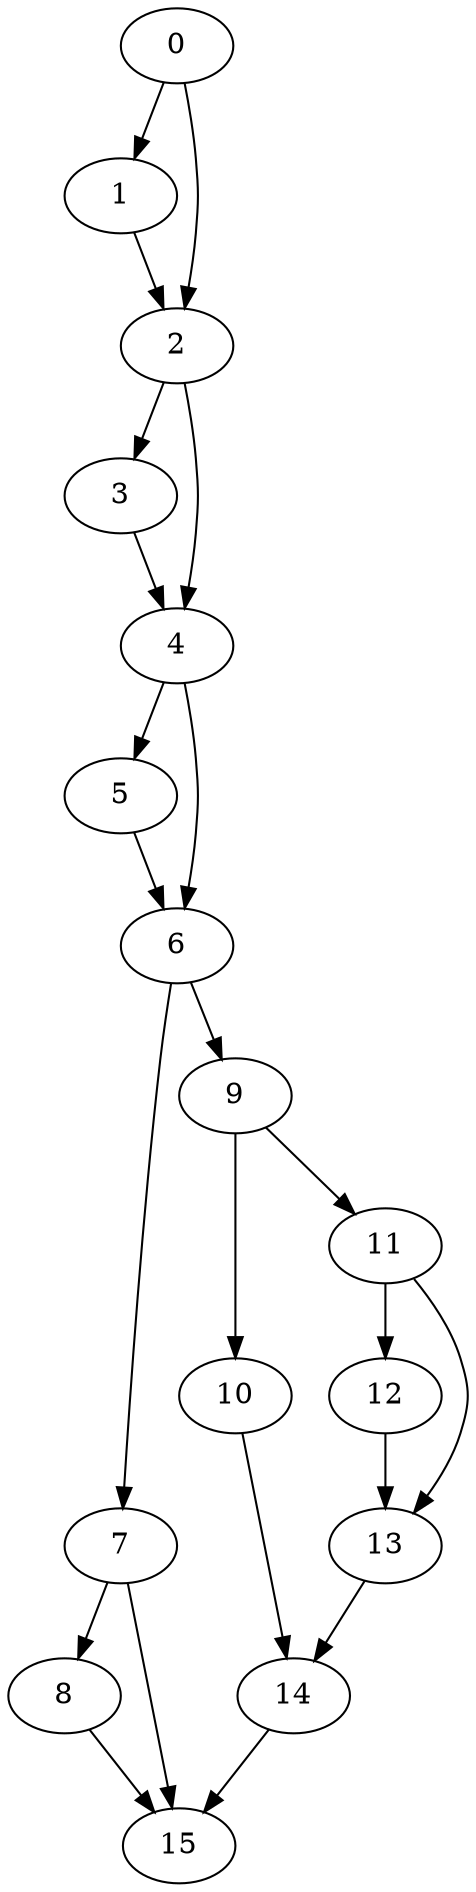digraph {
	0
	1
	2
	3
	4
	5
	6
	7
	8
	9
	10
	11
	12
	13
	14
	15
	0 -> 1
	2 -> 3
	6 -> 7
	7 -> 8
	4 -> 6
	5 -> 6
	9 -> 11
	10 -> 14
	13 -> 14
	2 -> 4
	3 -> 4
	4 -> 5
	0 -> 2
	1 -> 2
	6 -> 9
	9 -> 10
	11 -> 12
	11 -> 13
	12 -> 13
	7 -> 15
	8 -> 15
	14 -> 15
}
